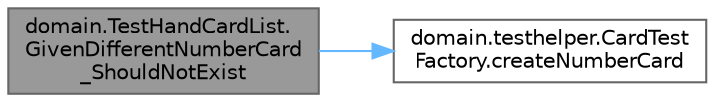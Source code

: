 digraph "domain.TestHandCardList.GivenDifferentNumberCard_ShouldNotExist"
{
 // LATEX_PDF_SIZE
  bgcolor="transparent";
  edge [fontname=Helvetica,fontsize=10,labelfontname=Helvetica,labelfontsize=10];
  node [fontname=Helvetica,fontsize=10,shape=box,height=0.2,width=0.4];
  rankdir="LR";
  Node1 [id="Node000001",label="domain.TestHandCardList.\lGivenDifferentNumberCard\l_ShouldNotExist",height=0.2,width=0.4,color="gray40", fillcolor="grey60", style="filled", fontcolor="black",tooltip=" "];
  Node1 -> Node2 [id="edge1_Node000001_Node000002",color="steelblue1",style="solid",tooltip=" "];
  Node2 [id="Node000002",label="domain.testhelper.CardTest\lFactory.createNumberCard",height=0.2,width=0.4,color="grey40", fillcolor="white", style="filled",URL="$classdomain_1_1testhelper_1_1_card_test_factory.html#af51a52d35492b77a976a6b6a4bd19ca9",tooltip=" "];
}

